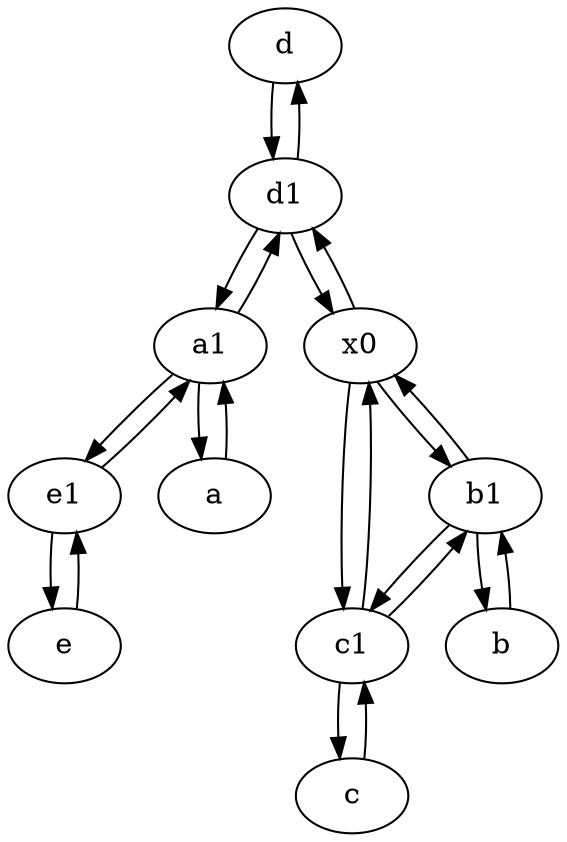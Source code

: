 digraph  {
	d [pos="20,30!"];
	e1 [pos="25,45!"];
	d1 [pos="25,30!"];
	c1 [pos="30,15!"];
	a1 [pos="40,15!"];
	b1 [pos="45,20!"];
	x0;
	c [pos="20,10!"];
	e [pos="30,50!"];
	a [pos="40,10!"];
	b [pos="50,20!"];
	e1 -> a1;
	b1 -> x0;
	x0 -> c1;
	d1 -> d;
	b -> b1;
	a1 -> e1;
	e1 -> e;
	d1 -> x0;
	c1 -> c;
	x0 -> d1;
	b1 -> b;
	a -> a1;
	d -> d1;
	a1 -> a;
	c1 -> b1;
	d1 -> a1;
	b1 -> c1;
	x0 -> b1;
	c -> c1;
	c1 -> x0;
	e -> e1;
	a1 -> d1;

	}